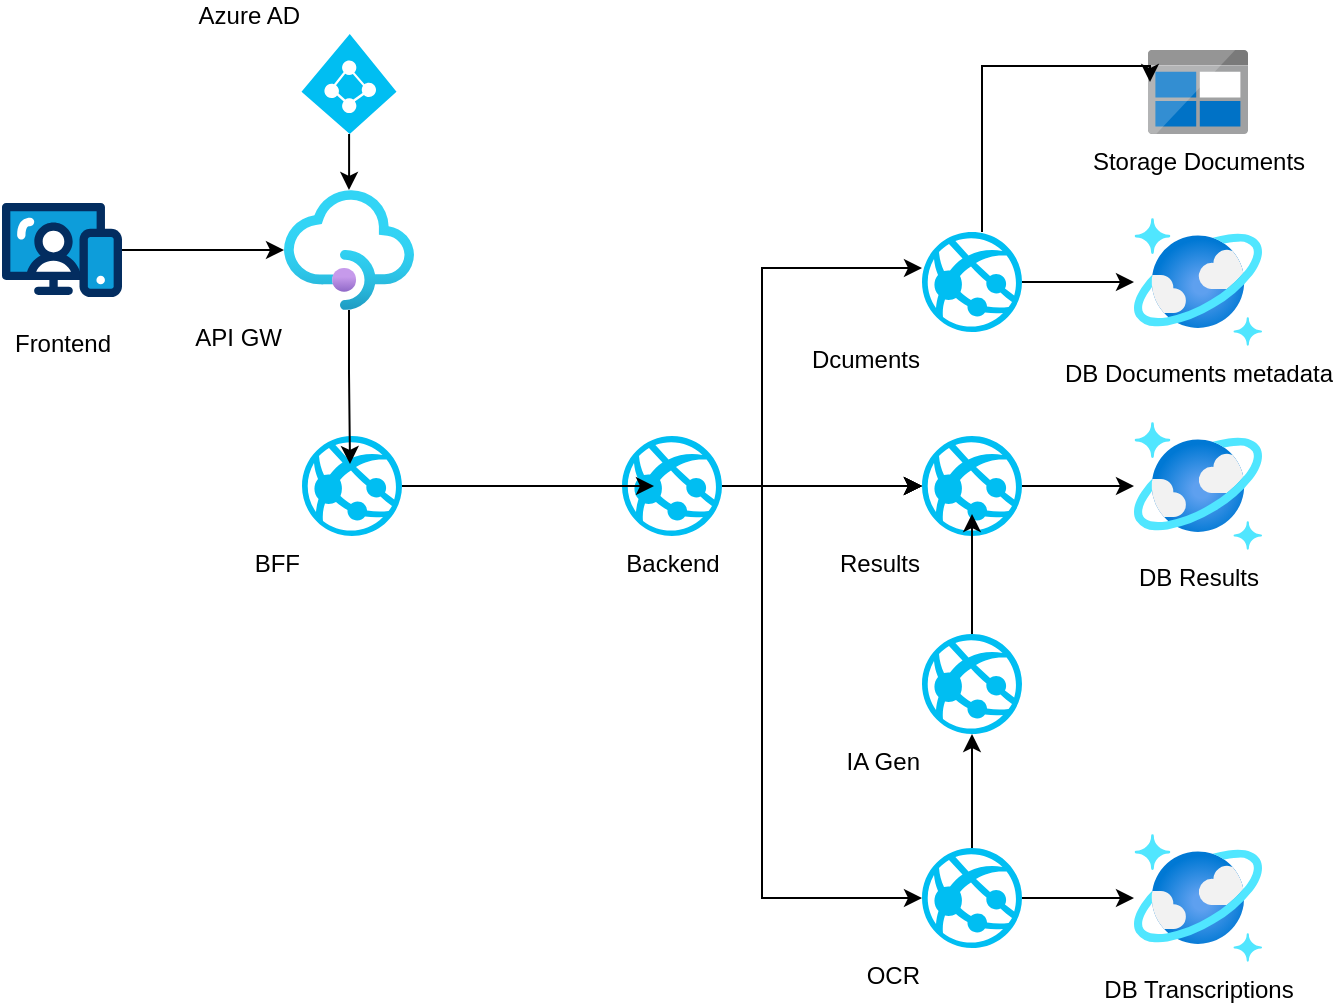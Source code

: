 <mxfile version="24.0.5" type="github">
  <diagram name="Página-1" id="4Q_N1aAh4HhvyQWwlxK4">
    <mxGraphModel dx="1114" dy="579" grid="1" gridSize="10" guides="1" tooltips="1" connect="1" arrows="1" fold="1" page="1" pageScale="1" pageWidth="827" pageHeight="1169" math="0" shadow="0">
      <root>
        <mxCell id="0" />
        <mxCell id="1" parent="0" />
        <mxCell id="xmS4A58ACWDXD8hnW-X0-1" value="API GW" style="image;aspect=fixed;html=1;points=[];align=right;fontSize=12;image=img/lib/azure2/app_services/API_Management_Services.svg;labelPosition=left;verticalLabelPosition=bottom;verticalAlign=top;" vertex="1" parent="1">
          <mxGeometry x="191" y="158" width="65" height="60" as="geometry" />
        </mxCell>
        <mxCell id="xmS4A58ACWDXD8hnW-X0-7" style="edgeStyle=orthogonalEdgeStyle;rounded=0;orthogonalLoop=1;jettySize=auto;html=1;" edge="1" parent="1" source="xmS4A58ACWDXD8hnW-X0-6" target="xmS4A58ACWDXD8hnW-X0-1">
          <mxGeometry relative="1" as="geometry" />
        </mxCell>
        <mxCell id="xmS4A58ACWDXD8hnW-X0-6" value="Frontend" style="verticalLabelPosition=bottom;aspect=fixed;html=1;shape=mxgraph.salesforce.web;" vertex="1" parent="1">
          <mxGeometry x="50" y="164.3" width="60" height="47.4" as="geometry" />
        </mxCell>
        <mxCell id="xmS4A58ACWDXD8hnW-X0-44" style="edgeStyle=orthogonalEdgeStyle;rounded=0;orthogonalLoop=1;jettySize=auto;html=1;" edge="1" parent="1" source="xmS4A58ACWDXD8hnW-X0-14" target="xmS4A58ACWDXD8hnW-X0-1">
          <mxGeometry relative="1" as="geometry" />
        </mxCell>
        <mxCell id="xmS4A58ACWDXD8hnW-X0-14" value="Azure AD" style="verticalLabelPosition=top;html=1;verticalAlign=bottom;align=right;strokeColor=none;fillColor=#00BEF2;shape=mxgraph.azure.azure_active_directory;labelPosition=left;" vertex="1" parent="1">
          <mxGeometry x="199.75" y="80" width="47.5" height="50" as="geometry" />
        </mxCell>
        <mxCell id="xmS4A58ACWDXD8hnW-X0-20" value="" style="edgeStyle=orthogonalEdgeStyle;rounded=0;orthogonalLoop=1;jettySize=auto;html=1;" edge="1" parent="1" source="xmS4A58ACWDXD8hnW-X0-16" target="xmS4A58ACWDXD8hnW-X0-19">
          <mxGeometry relative="1" as="geometry">
            <Array as="points">
              <mxPoint x="430" y="306" />
              <mxPoint x="430" y="197" />
            </Array>
          </mxGeometry>
        </mxCell>
        <mxCell id="xmS4A58ACWDXD8hnW-X0-22" value="" style="edgeStyle=orthogonalEdgeStyle;rounded=0;orthogonalLoop=1;jettySize=auto;html=1;" edge="1" parent="1" source="xmS4A58ACWDXD8hnW-X0-16" target="xmS4A58ACWDXD8hnW-X0-21">
          <mxGeometry relative="1" as="geometry" />
        </mxCell>
        <mxCell id="xmS4A58ACWDXD8hnW-X0-23" value="" style="edgeStyle=orthogonalEdgeStyle;rounded=0;orthogonalLoop=1;jettySize=auto;html=1;" edge="1" parent="1" source="xmS4A58ACWDXD8hnW-X0-16" target="xmS4A58ACWDXD8hnW-X0-21">
          <mxGeometry relative="1" as="geometry" />
        </mxCell>
        <mxCell id="xmS4A58ACWDXD8hnW-X0-24" value="" style="edgeStyle=orthogonalEdgeStyle;rounded=0;orthogonalLoop=1;jettySize=auto;html=1;" edge="1" parent="1" source="xmS4A58ACWDXD8hnW-X0-16" target="xmS4A58ACWDXD8hnW-X0-21">
          <mxGeometry relative="1" as="geometry" />
        </mxCell>
        <mxCell id="xmS4A58ACWDXD8hnW-X0-25" value="" style="edgeStyle=orthogonalEdgeStyle;rounded=0;orthogonalLoop=1;jettySize=auto;html=1;" edge="1" parent="1" source="xmS4A58ACWDXD8hnW-X0-16" target="xmS4A58ACWDXD8hnW-X0-21">
          <mxGeometry relative="1" as="geometry" />
        </mxCell>
        <mxCell id="xmS4A58ACWDXD8hnW-X0-16" value="Backend" style="verticalLabelPosition=bottom;html=1;verticalAlign=top;align=center;strokeColor=none;fillColor=#00BEF2;shape=mxgraph.azure.azure_website;pointerEvents=1;" vertex="1" parent="1">
          <mxGeometry x="360" y="281" width="50" height="50" as="geometry" />
        </mxCell>
        <mxCell id="xmS4A58ACWDXD8hnW-X0-38" style="edgeStyle=orthogonalEdgeStyle;rounded=0;orthogonalLoop=1;jettySize=auto;html=1;" edge="1" parent="1" source="xmS4A58ACWDXD8hnW-X0-19" target="xmS4A58ACWDXD8hnW-X0-34">
          <mxGeometry relative="1" as="geometry" />
        </mxCell>
        <mxCell id="xmS4A58ACWDXD8hnW-X0-19" value="Dcuments" style="verticalLabelPosition=bottom;html=1;verticalAlign=top;align=right;strokeColor=none;fillColor=#00BEF2;shape=mxgraph.azure.azure_website;pointerEvents=1;labelPosition=left;" vertex="1" parent="1">
          <mxGeometry x="510" y="179" width="50" height="50" as="geometry" />
        </mxCell>
        <mxCell id="xmS4A58ACWDXD8hnW-X0-36" style="edgeStyle=orthogonalEdgeStyle;rounded=0;orthogonalLoop=1;jettySize=auto;html=1;" edge="1" parent="1" source="xmS4A58ACWDXD8hnW-X0-21" target="xmS4A58ACWDXD8hnW-X0-33">
          <mxGeometry relative="1" as="geometry" />
        </mxCell>
        <mxCell id="xmS4A58ACWDXD8hnW-X0-21" value="Results" style="verticalLabelPosition=bottom;html=1;verticalAlign=top;align=right;strokeColor=none;fillColor=#00BEF2;shape=mxgraph.azure.azure_website;pointerEvents=1;labelPosition=left;" vertex="1" parent="1">
          <mxGeometry x="510" y="281" width="50" height="50" as="geometry" />
        </mxCell>
        <mxCell id="xmS4A58ACWDXD8hnW-X0-29" value="" style="edgeStyle=orthogonalEdgeStyle;rounded=0;orthogonalLoop=1;jettySize=auto;html=1;" edge="1" parent="1" source="xmS4A58ACWDXD8hnW-X0-26" target="xmS4A58ACWDXD8hnW-X0-28">
          <mxGeometry relative="1" as="geometry" />
        </mxCell>
        <mxCell id="xmS4A58ACWDXD8hnW-X0-32" style="edgeStyle=orthogonalEdgeStyle;rounded=0;orthogonalLoop=1;jettySize=auto;html=1;" edge="1" parent="1" source="xmS4A58ACWDXD8hnW-X0-26" target="xmS4A58ACWDXD8hnW-X0-31">
          <mxGeometry relative="1" as="geometry" />
        </mxCell>
        <mxCell id="xmS4A58ACWDXD8hnW-X0-26" value="OCR" style="verticalLabelPosition=bottom;html=1;verticalAlign=top;align=right;strokeColor=none;fillColor=#00BEF2;shape=mxgraph.azure.azure_website;pointerEvents=1;labelPosition=left;" vertex="1" parent="1">
          <mxGeometry x="510" y="487" width="50" height="50" as="geometry" />
        </mxCell>
        <mxCell id="xmS4A58ACWDXD8hnW-X0-28" value="IA Gen" style="verticalLabelPosition=bottom;html=1;verticalAlign=top;align=right;strokeColor=none;fillColor=#00BEF2;shape=mxgraph.azure.azure_website;pointerEvents=1;labelPosition=left;" vertex="1" parent="1">
          <mxGeometry x="510" y="380" width="50" height="50" as="geometry" />
        </mxCell>
        <mxCell id="xmS4A58ACWDXD8hnW-X0-31" value="DB Transcriptions" style="image;aspect=fixed;html=1;points=[];align=center;fontSize=12;image=img/lib/azure2/databases/Azure_Cosmos_DB.svg;" vertex="1" parent="1">
          <mxGeometry x="616" y="480" width="64" height="64" as="geometry" />
        </mxCell>
        <mxCell id="xmS4A58ACWDXD8hnW-X0-33" value="DB Results" style="image;aspect=fixed;html=1;points=[];align=center;fontSize=12;image=img/lib/azure2/databases/Azure_Cosmos_DB.svg;" vertex="1" parent="1">
          <mxGeometry x="616" y="274" width="64" height="64" as="geometry" />
        </mxCell>
        <mxCell id="xmS4A58ACWDXD8hnW-X0-34" value="DB Documents metadata" style="image;aspect=fixed;html=1;points=[];align=center;fontSize=12;image=img/lib/azure2/databases/Azure_Cosmos_DB.svg;" vertex="1" parent="1">
          <mxGeometry x="616" y="172" width="64" height="64" as="geometry" />
        </mxCell>
        <mxCell id="xmS4A58ACWDXD8hnW-X0-35" value="Storage Documents" style="image;sketch=0;aspect=fixed;html=1;points=[];align=center;fontSize=12;image=img/lib/mscae/BlobBlock.svg;labelPosition=center;verticalLabelPosition=bottom;verticalAlign=top;" vertex="1" parent="1">
          <mxGeometry x="623" y="88" width="50" height="42" as="geometry" />
        </mxCell>
        <mxCell id="xmS4A58ACWDXD8hnW-X0-40" style="edgeStyle=orthogonalEdgeStyle;rounded=0;orthogonalLoop=1;jettySize=auto;html=1;entryX=0.02;entryY=0.381;entryDx=0;entryDy=0;entryPerimeter=0;" edge="1" parent="1" source="xmS4A58ACWDXD8hnW-X0-19" target="xmS4A58ACWDXD8hnW-X0-35">
          <mxGeometry relative="1" as="geometry">
            <Array as="points">
              <mxPoint x="540" y="96" />
            </Array>
          </mxGeometry>
        </mxCell>
        <mxCell id="xmS4A58ACWDXD8hnW-X0-41" value="BFF" style="verticalLabelPosition=bottom;html=1;verticalAlign=top;align=right;strokeColor=none;fillColor=#00BEF2;shape=mxgraph.azure.azure_website;pointerEvents=1;labelPosition=left;" vertex="1" parent="1">
          <mxGeometry x="200" y="281" width="50" height="50" as="geometry" />
        </mxCell>
        <mxCell id="xmS4A58ACWDXD8hnW-X0-42" style="edgeStyle=orthogonalEdgeStyle;rounded=0;orthogonalLoop=1;jettySize=auto;html=1;entryX=0.48;entryY=0.28;entryDx=0;entryDy=0;entryPerimeter=0;" edge="1" parent="1" source="xmS4A58ACWDXD8hnW-X0-1" target="xmS4A58ACWDXD8hnW-X0-41">
          <mxGeometry relative="1" as="geometry" />
        </mxCell>
        <mxCell id="xmS4A58ACWDXD8hnW-X0-43" style="edgeStyle=orthogonalEdgeStyle;rounded=0;orthogonalLoop=1;jettySize=auto;html=1;entryX=0.32;entryY=0.5;entryDx=0;entryDy=0;entryPerimeter=0;" edge="1" parent="1" source="xmS4A58ACWDXD8hnW-X0-41" target="xmS4A58ACWDXD8hnW-X0-16">
          <mxGeometry relative="1" as="geometry" />
        </mxCell>
        <mxCell id="xmS4A58ACWDXD8hnW-X0-46" style="edgeStyle=orthogonalEdgeStyle;rounded=0;orthogonalLoop=1;jettySize=auto;html=1;entryX=0;entryY=0.5;entryDx=0;entryDy=0;entryPerimeter=0;" edge="1" parent="1" source="xmS4A58ACWDXD8hnW-X0-16" target="xmS4A58ACWDXD8hnW-X0-26">
          <mxGeometry relative="1" as="geometry">
            <Array as="points">
              <mxPoint x="430" y="306" />
              <mxPoint x="430" y="512" />
            </Array>
          </mxGeometry>
        </mxCell>
        <mxCell id="xmS4A58ACWDXD8hnW-X0-47" style="edgeStyle=orthogonalEdgeStyle;rounded=0;orthogonalLoop=1;jettySize=auto;html=1;entryX=0.5;entryY=0.78;entryDx=0;entryDy=0;entryPerimeter=0;" edge="1" parent="1" source="xmS4A58ACWDXD8hnW-X0-28" target="xmS4A58ACWDXD8hnW-X0-21">
          <mxGeometry relative="1" as="geometry" />
        </mxCell>
      </root>
    </mxGraphModel>
  </diagram>
</mxfile>
